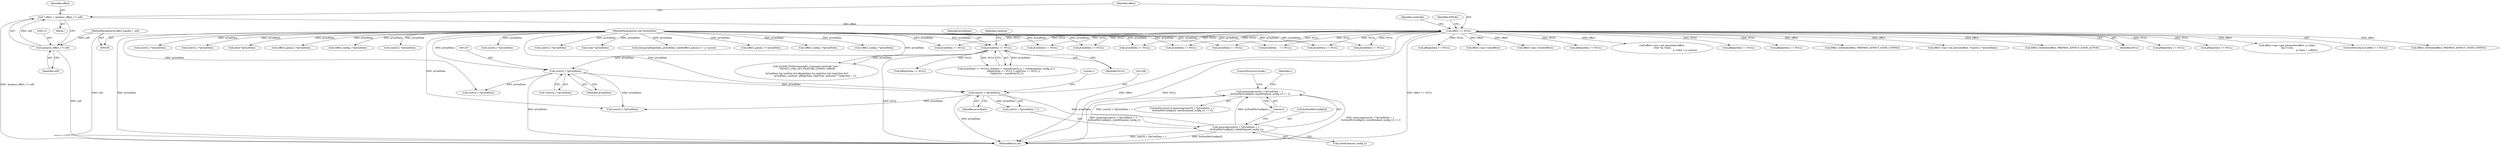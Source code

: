 digraph "0_Android_aeea52da00d210587fb3ed895de3d5f2e0264c88_9@API" {
"1001244" [label="(Call,memcmp((uint32_t *)pCmdData + 1,\n &sDualMicConfigs[i], sizeof(channel_config_t)) == 0)"];
"1001245" [label="(Call,memcmp((uint32_t *)pCmdData + 1,\n &sDualMicConfigs[i], sizeof(channel_config_t)))"];
"1001247" [label="(Call,(uint32_t *)pCmdData)"];
"1001206" [label="(Call,(uint32_t *)pCmdData)"];
"1001157" [label="(Call,pCmdData == NULL)"];
"1000104" [label="(MethodParameterIn,void *pCmdData)"];
"1000117" [label="(Call,effect == NULL)"];
"1000109" [label="(Call,* effect = (preproc_effect_t *) self)"];
"1000111" [label="(Call,(preproc_effect_t *) self)"];
"1000101" [label="(MethodParameterIn,effect_handle_t  self)"];
"1000118" [label="(Identifier,effect)"];
"1001251" [label="(Call,&sDualMicConfigs[i])"];
"1000125" [label="(Identifier,cmdCode)"];
"1000556" [label="(Call,pReplyData == NULL)"];
"1001159" [label="(Identifier,NULL)"];
"1000104" [label="(MethodParameterIn,void *pCmdData)"];
"1001282" [label="(Call,(uint32_t *)pCmdData)"];
"1000149" [label="(Call,effect->ops->init(effect))"];
"1000356" [label="(Call,effect->ops->reset(effect))"];
"1000938" [label="(Call,(uint32_t *)pCmdData)"];
"1000651" [label="(Call,pCmdData == NULL)"];
"1000253" [label="(Call,pReplyData == NULL)"];
"1000906" [label="(Call,(uint32_t *)pCmdData)"];
"1000538" [label="(Call,effect->ops->set_parameter(effect,\n (void *)p->data,\n                                                                p->data + p->psize))"];
"1001156" [label="(Call,pCmdData == NULL|| cmdSize != (sizeof(uint32_t) + sizeof(channel_config_t)) ||\n                    pReplyData == NULL || replySize == NULL ||\n *replySize < sizeof(uint32_t))"];
"1001157" [label="(Call,pCmdData == NULL)"];
"1000774" [label="(Call,(char *)pCmdData)"];
"1000409" [label="(Call,memcpy(pReplyData, pCmdData, sizeof(effect_param_t) + p->psize))"];
"1000617" [label="(Call,pCmdData == NULL)"];
"1000586" [label="(Call,pReplyData == NULL)"];
"1000510" [label="(Call,(effect_param_t *) pCmdData)"];
"1000123" [label="(Identifier,EINVAL)"];
"1001225" [label="(Call,(uint32_t *)pCmdData)"];
"1000326" [label="(Call,pReplyData == NULL)"];
"1000609" [label="(Call,Effect_SetState(effect, PREPROC_EFFECT_STATE_CONFIG))"];
"1001246" [label="(Call,(uint32_t *)pCmdData + 1)"];
"1001206" [label="(Call,(uint32_t *)pCmdData)"];
"1001243" [label="(ControlStructure,if (memcmp((uint32_t *)pCmdData + 1,\n &sDualMicConfigs[i], sizeof(channel_config_t)) == 0))"];
"1000310" [label="(Call,(effect_config_t *)pCmdData)"];
"1001245" [label="(Call,memcmp((uint32_t *)pCmdData + 1,\n &sDualMicConfigs[i], sizeof(channel_config_t)))"];
"1000637" [label="(Call,effect->ops->set_device(effect, *(uint32_t *)pCmdData))"];
"1001205" [label="(Call,*(uint32_t *)pCmdData)"];
"1001162" [label="(Identifier,cmdSize)"];
"1000737" [label="(Call,pCmdData == NULL)"];
"1001053" [label="(Call,pCmdData == NULL)"];
"1001318" [label="(MethodReturn,int)"];
"1001259" [label="(ControlStructure,break;)"];
"1001182" [label="(Call,ALOGE(\"PreProcessingFx_Command cmdCode Case: \"\n \"EFFECT_CMD_SET_FEATURE_CONFIG: ERROR\n\"\n \"pCmdData %p cmdSize %d pReplyData %p replySize %p *replySize %d\",\n                        pCmdData, cmdSize, pReplyData, replySize, replySize ? *replySize : -1))"];
"1000875" [label="(Call,pCmdData == NULL)"];
"1001158" [label="(Identifier,pCmdData)"];
"1001247" [label="(Call,(uint32_t *)pCmdData)"];
"1001208" [label="(Identifier,pCmdData)"];
"1000109" [label="(Call,* effect = (preproc_effect_t *) self)"];
"1000579" [label="(Call,Effect_SetState(effect, PREPROC_EFFECT_STATE_ACTIVE))"];
"1000119" [label="(Identifier,NULL)"];
"1000344" [label="(Call,(effect_config_t *)pCmdData)"];
"1001244" [label="(Call,memcmp((uint32_t *)pCmdData + 1,\n &sDualMicConfigs[i], sizeof(channel_config_t)) == 0)"];
"1000640" [label="(Call,(uint32_t *)pCmdData)"];
"1000162" [label="(Call,pCmdData    == NULL)"];
"1000818" [label="(Call,pReplyData == NULL)"];
"1000110" [label="(Identifier,effect)"];
"1000113" [label="(Identifier,self)"];
"1000117" [label="(Call,effect == NULL)"];
"1001276" [label="(Call,(uint32_t *)pCmdData)"];
"1000107" [label="(Block,)"];
"1000130" [label="(Call,pReplyData == NULL)"];
"1001169" [label="(Call,pReplyData == NULL)"];
"1001250" [label="(Literal,1)"];
"1000480" [label="(Call,pCmdData == NULL)"];
"1001087" [label="(Call,(uint32_t *)pCmdData)"];
"1000278" [label="(Call,pCmdData == NULL)"];
"1001241" [label="(Identifier,i)"];
"1000450" [label="(Call,effect->ops->get_parameter(effect, p->data,\n &p->vsize,\n                                                       p->data + voffset))"];
"1001255" [label="(Call,sizeof(channel_config_t))"];
"1001249" [label="(Identifier,pCmdData)"];
"1000369" [label="(Call,pCmdData == NULL)"];
"1000679" [label="(Call,(bool *)pCmdData)"];
"1000116" [label="(ControlStructure,if (effect == NULL))"];
"1001257" [label="(Literal,0)"];
"1000101" [label="(MethodParameterIn,effect_handle_t  self)"];
"1000111" [label="(Call,(preproc_effect_t *) self)"];
"1000364" [label="(Call,(effect_param_t *)pCmdData)"];
"1000246" [label="(Call,Effect_SetState(effect, PREPROC_EFFECT_STATE_CONFIG))"];
"1000212" [label="(Call,(effect_config_t *)pCmdData)"];
"1001244" -> "1001243"  [label="AST: "];
"1001244" -> "1001257"  [label="CFG: "];
"1001245" -> "1001244"  [label="AST: "];
"1001257" -> "1001244"  [label="AST: "];
"1001259" -> "1001244"  [label="CFG: "];
"1001241" -> "1001244"  [label="CFG: "];
"1001244" -> "1001318"  [label="DDG: memcmp((uint32_t *)pCmdData + 1,\n &sDualMicConfigs[i], sizeof(channel_config_t)) == 0"];
"1001244" -> "1001318"  [label="DDG: memcmp((uint32_t *)pCmdData + 1,\n &sDualMicConfigs[i], sizeof(channel_config_t))"];
"1001245" -> "1001244"  [label="DDG: (uint32_t *)pCmdData + 1"];
"1001245" -> "1001244"  [label="DDG: &sDualMicConfigs[i]"];
"1001245" -> "1001255"  [label="CFG: "];
"1001246" -> "1001245"  [label="AST: "];
"1001251" -> "1001245"  [label="AST: "];
"1001255" -> "1001245"  [label="AST: "];
"1001257" -> "1001245"  [label="CFG: "];
"1001245" -> "1001318"  [label="DDG: &sDualMicConfigs[i]"];
"1001245" -> "1001318"  [label="DDG: (uint32_t *)pCmdData + 1"];
"1001247" -> "1001245"  [label="DDG: pCmdData"];
"1001247" -> "1001246"  [label="AST: "];
"1001247" -> "1001249"  [label="CFG: "];
"1001248" -> "1001247"  [label="AST: "];
"1001249" -> "1001247"  [label="AST: "];
"1001250" -> "1001247"  [label="CFG: "];
"1001247" -> "1001318"  [label="DDG: pCmdData"];
"1001247" -> "1001246"  [label="DDG: pCmdData"];
"1001206" -> "1001247"  [label="DDG: pCmdData"];
"1000104" -> "1001247"  [label="DDG: pCmdData"];
"1001247" -> "1001276"  [label="DDG: pCmdData"];
"1001206" -> "1001205"  [label="AST: "];
"1001206" -> "1001208"  [label="CFG: "];
"1001207" -> "1001206"  [label="AST: "];
"1001208" -> "1001206"  [label="AST: "];
"1001205" -> "1001206"  [label="CFG: "];
"1001206" -> "1001318"  [label="DDG: pCmdData"];
"1001157" -> "1001206"  [label="DDG: pCmdData"];
"1000104" -> "1001206"  [label="DDG: pCmdData"];
"1001206" -> "1001225"  [label="DDG: pCmdData"];
"1001206" -> "1001276"  [label="DDG: pCmdData"];
"1001157" -> "1001156"  [label="AST: "];
"1001157" -> "1001159"  [label="CFG: "];
"1001158" -> "1001157"  [label="AST: "];
"1001159" -> "1001157"  [label="AST: "];
"1001162" -> "1001157"  [label="CFG: "];
"1001156" -> "1001157"  [label="CFG: "];
"1001157" -> "1001318"  [label="DDG: NULL"];
"1001157" -> "1001156"  [label="DDG: pCmdData"];
"1001157" -> "1001156"  [label="DDG: NULL"];
"1000104" -> "1001157"  [label="DDG: pCmdData"];
"1000117" -> "1001157"  [label="DDG: NULL"];
"1001157" -> "1001169"  [label="DDG: NULL"];
"1001157" -> "1001182"  [label="DDG: pCmdData"];
"1000104" -> "1000100"  [label="AST: "];
"1000104" -> "1001318"  [label="DDG: pCmdData"];
"1000104" -> "1000162"  [label="DDG: pCmdData"];
"1000104" -> "1000212"  [label="DDG: pCmdData"];
"1000104" -> "1000278"  [label="DDG: pCmdData"];
"1000104" -> "1000310"  [label="DDG: pCmdData"];
"1000104" -> "1000344"  [label="DDG: pCmdData"];
"1000104" -> "1000364"  [label="DDG: pCmdData"];
"1000104" -> "1000369"  [label="DDG: pCmdData"];
"1000104" -> "1000409"  [label="DDG: pCmdData"];
"1000104" -> "1000480"  [label="DDG: pCmdData"];
"1000104" -> "1000510"  [label="DDG: pCmdData"];
"1000104" -> "1000617"  [label="DDG: pCmdData"];
"1000104" -> "1000640"  [label="DDG: pCmdData"];
"1000104" -> "1000651"  [label="DDG: pCmdData"];
"1000104" -> "1000679"  [label="DDG: pCmdData"];
"1000104" -> "1000737"  [label="DDG: pCmdData"];
"1000104" -> "1000774"  [label="DDG: pCmdData"];
"1000104" -> "1000875"  [label="DDG: pCmdData"];
"1000104" -> "1000906"  [label="DDG: pCmdData"];
"1000104" -> "1000938"  [label="DDG: pCmdData"];
"1000104" -> "1001053"  [label="DDG: pCmdData"];
"1000104" -> "1001087"  [label="DDG: pCmdData"];
"1000104" -> "1001182"  [label="DDG: pCmdData"];
"1000104" -> "1001225"  [label="DDG: pCmdData"];
"1000104" -> "1001276"  [label="DDG: pCmdData"];
"1000104" -> "1001282"  [label="DDG: pCmdData"];
"1000117" -> "1000116"  [label="AST: "];
"1000117" -> "1000119"  [label="CFG: "];
"1000118" -> "1000117"  [label="AST: "];
"1000119" -> "1000117"  [label="AST: "];
"1000123" -> "1000117"  [label="CFG: "];
"1000125" -> "1000117"  [label="CFG: "];
"1000117" -> "1001318"  [label="DDG: effect == NULL"];
"1000117" -> "1001318"  [label="DDG: effect"];
"1000117" -> "1001318"  [label="DDG: NULL"];
"1000109" -> "1000117"  [label="DDG: effect"];
"1000117" -> "1000130"  [label="DDG: NULL"];
"1000117" -> "1000149"  [label="DDG: effect"];
"1000117" -> "1000162"  [label="DDG: NULL"];
"1000117" -> "1000246"  [label="DDG: effect"];
"1000117" -> "1000253"  [label="DDG: NULL"];
"1000117" -> "1000278"  [label="DDG: NULL"];
"1000117" -> "1000326"  [label="DDG: NULL"];
"1000117" -> "1000356"  [label="DDG: effect"];
"1000117" -> "1000369"  [label="DDG: NULL"];
"1000117" -> "1000450"  [label="DDG: effect"];
"1000117" -> "1000480"  [label="DDG: NULL"];
"1000117" -> "1000538"  [label="DDG: effect"];
"1000117" -> "1000556"  [label="DDG: NULL"];
"1000117" -> "1000579"  [label="DDG: effect"];
"1000117" -> "1000586"  [label="DDG: NULL"];
"1000117" -> "1000609"  [label="DDG: effect"];
"1000117" -> "1000617"  [label="DDG: NULL"];
"1000117" -> "1000637"  [label="DDG: effect"];
"1000117" -> "1000651"  [label="DDG: NULL"];
"1000117" -> "1000737"  [label="DDG: NULL"];
"1000117" -> "1000818"  [label="DDG: NULL"];
"1000117" -> "1000875"  [label="DDG: NULL"];
"1000117" -> "1001053"  [label="DDG: NULL"];
"1000109" -> "1000107"  [label="AST: "];
"1000109" -> "1000111"  [label="CFG: "];
"1000110" -> "1000109"  [label="AST: "];
"1000111" -> "1000109"  [label="AST: "];
"1000118" -> "1000109"  [label="CFG: "];
"1000109" -> "1001318"  [label="DDG: (preproc_effect_t *) self"];
"1000111" -> "1000109"  [label="DDG: self"];
"1000111" -> "1000113"  [label="CFG: "];
"1000112" -> "1000111"  [label="AST: "];
"1000113" -> "1000111"  [label="AST: "];
"1000111" -> "1001318"  [label="DDG: self"];
"1000101" -> "1000111"  [label="DDG: self"];
"1000101" -> "1000100"  [label="AST: "];
"1000101" -> "1001318"  [label="DDG: self"];
}

